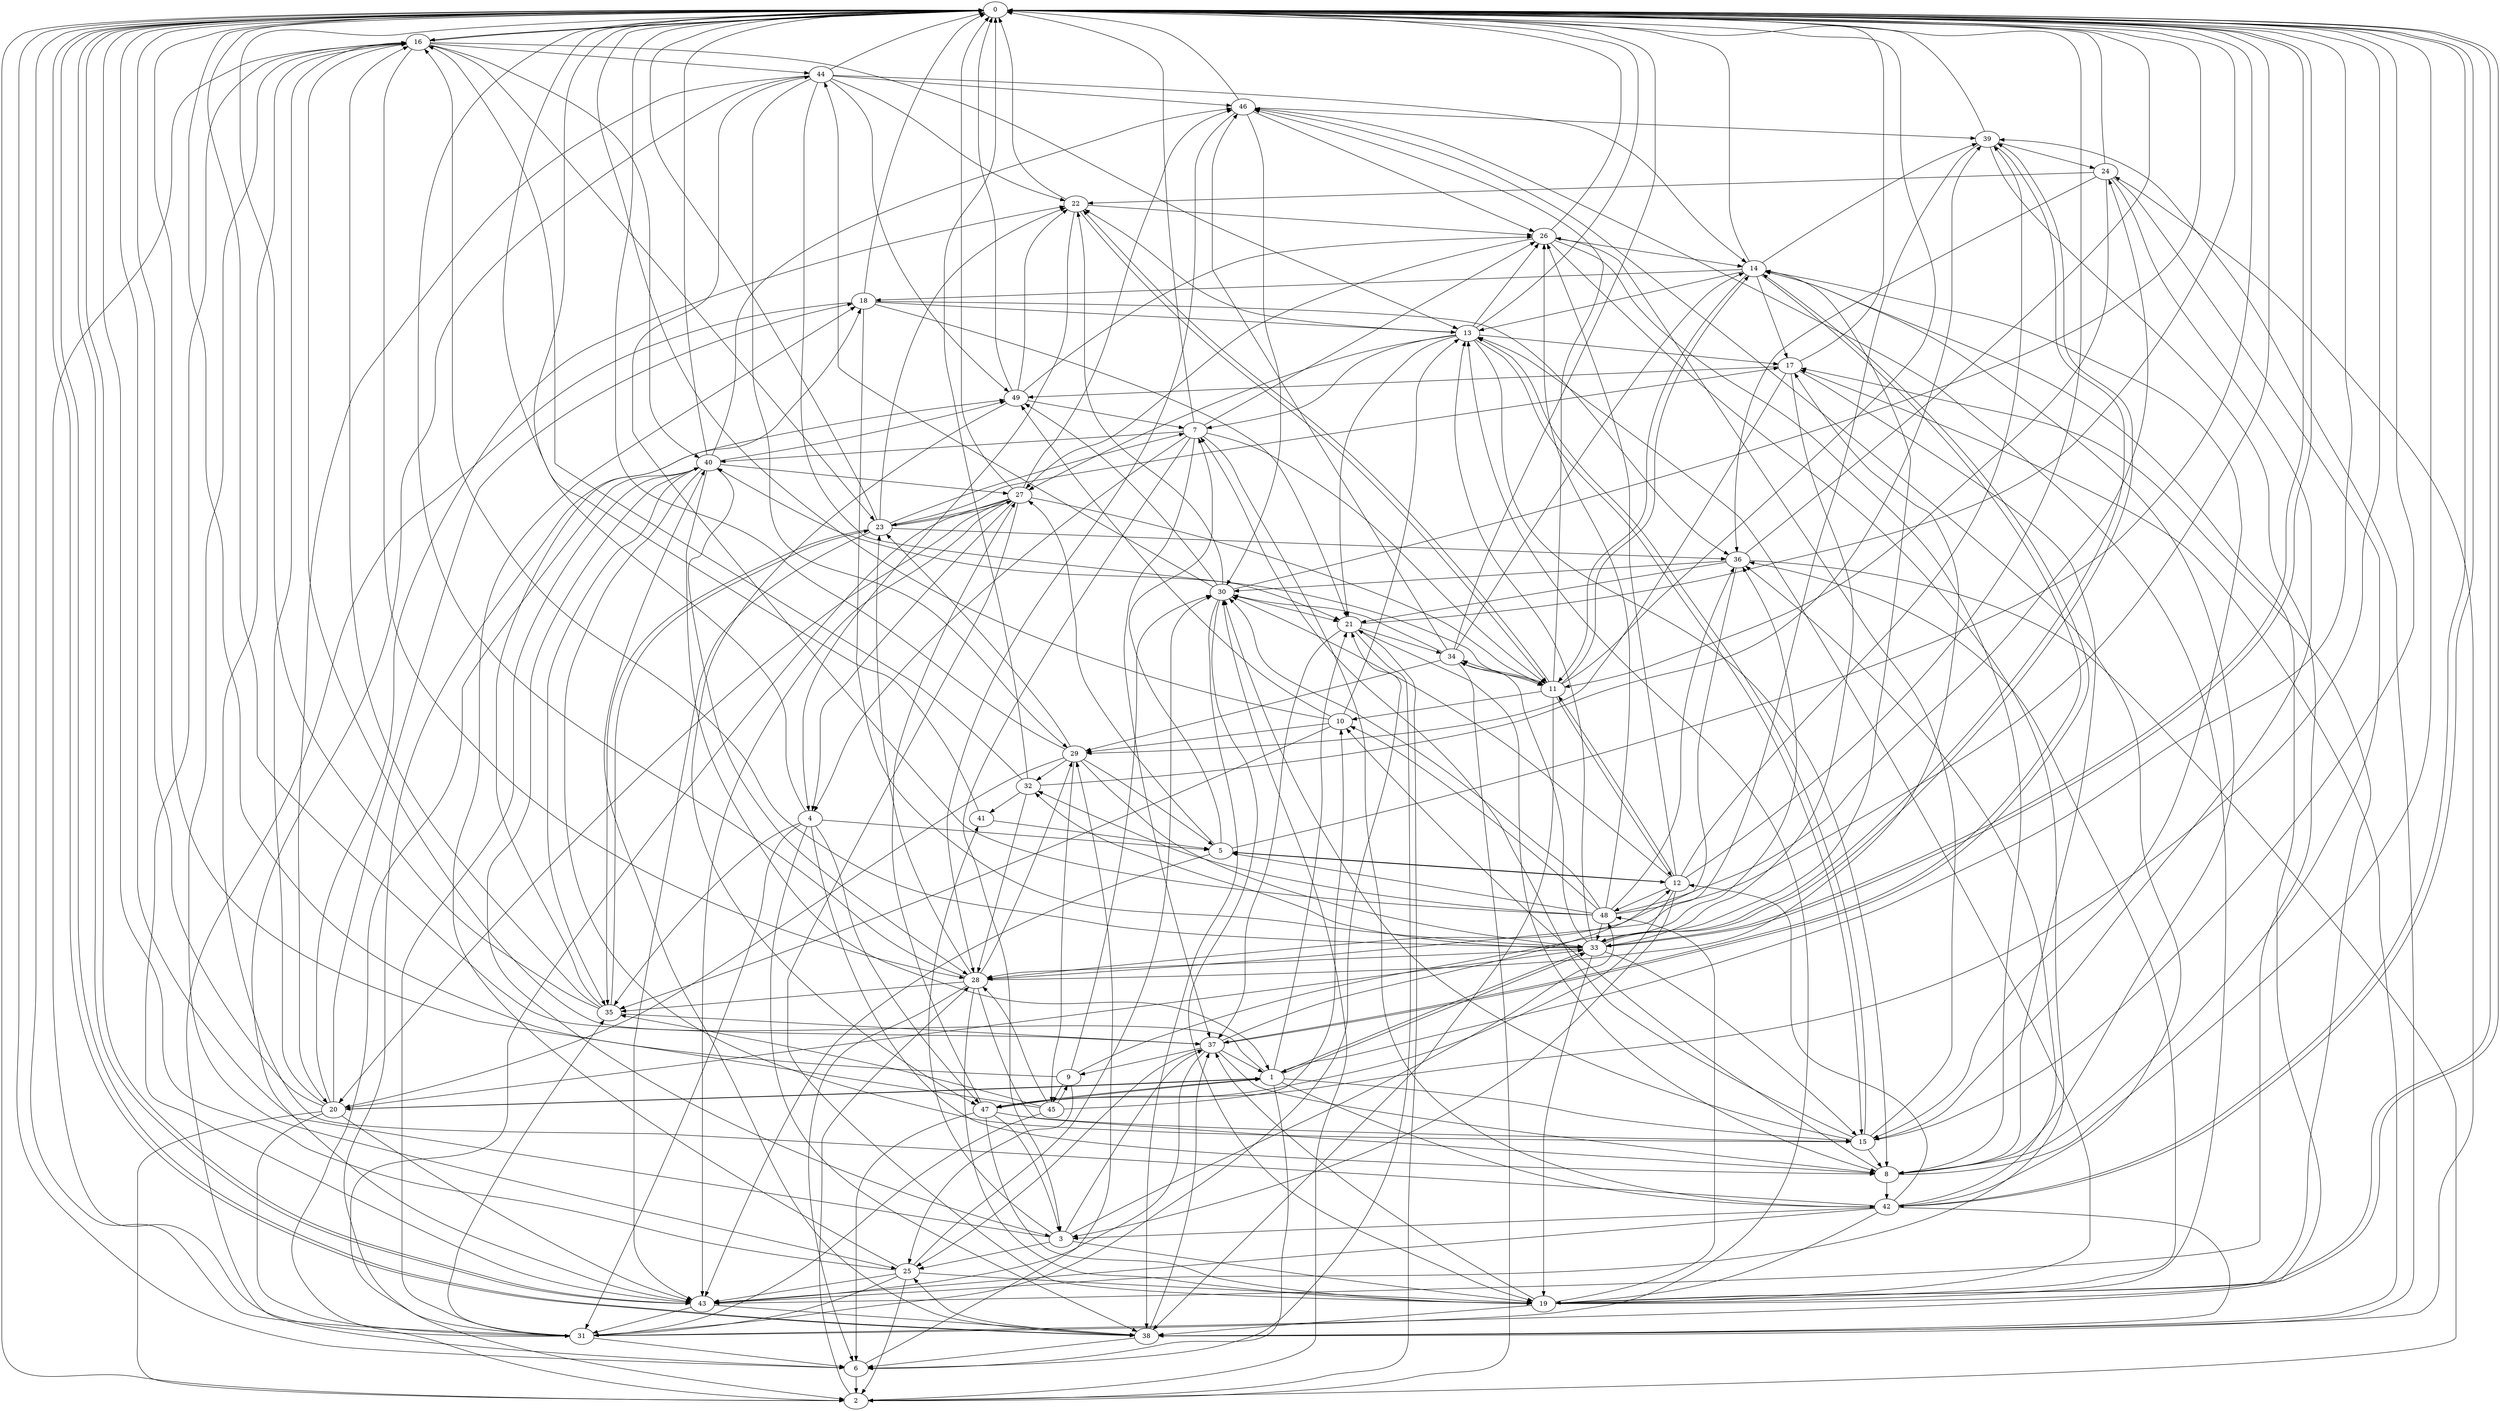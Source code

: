 strict digraph "" {
	0	 [component_delay=3];
	16	 [component_delay=3];
	0 -> 16	 [wire_delay=1];
	19	 [component_delay=3];
	0 -> 19	 [wire_delay=1];
	33	 [component_delay=3];
	0 -> 33	 [wire_delay=1];
	38	 [component_delay=3];
	0 -> 38	 [wire_delay=1];
	42	 [component_delay=3];
	0 -> 42	 [wire_delay=1];
	43	 [component_delay=3];
	0 -> 43	 [wire_delay=1];
	1	 [component_delay=3];
	1 -> 0	 [wire_delay=1];
	6	 [component_delay=3];
	1 -> 6	 [wire_delay=1];
	15	 [component_delay=3];
	1 -> 15	 [wire_delay=1];
	1 -> 16	 [wire_delay=1];
	20	 [component_delay=3];
	1 -> 20	 [wire_delay=1];
	21	 [component_delay=3];
	1 -> 21	 [wire_delay=1];
	1 -> 33	 [wire_delay=1];
	1 -> 42	 [wire_delay=1];
	47	 [component_delay=3];
	1 -> 47	 [wire_delay=1];
	2	 [component_delay=3];
	2 -> 0	 [wire_delay=1];
	2 -> 21	 [wire_delay=1];
	28	 [component_delay=3];
	2 -> 28	 [wire_delay=1];
	30	 [component_delay=3];
	2 -> 30	 [wire_delay=1];
	3	 [component_delay=3];
	3 -> 0	 [wire_delay=1];
	3 -> 19	 [wire_delay=1];
	25	 [component_delay=3];
	3 -> 25	 [wire_delay=1];
	37	 [component_delay=3];
	3 -> 37	 [wire_delay=1];
	41	 [component_delay=3];
	3 -> 41	 [wire_delay=1];
	48	 [component_delay=3];
	3 -> 48	 [wire_delay=1];
	4	 [component_delay=3];
	4 -> 0	 [wire_delay=1];
	5	 [component_delay=3];
	4 -> 5	 [wire_delay=1];
	8	 [component_delay=3];
	4 -> 8	 [wire_delay=1];
	31	 [component_delay=3];
	4 -> 31	 [wire_delay=1];
	35	 [component_delay=3];
	4 -> 35	 [wire_delay=1];
	4 -> 38	 [wire_delay=1];
	4 -> 47	 [wire_delay=1];
	5 -> 0	 [wire_delay=1];
	7	 [component_delay=3];
	5 -> 7	 [wire_delay=1];
	12	 [component_delay=3];
	5 -> 12	 [wire_delay=1];
	27	 [component_delay=3];
	5 -> 27	 [wire_delay=1];
	5 -> 43	 [wire_delay=1];
	6 -> 0	 [wire_delay=1];
	6 -> 2	 [wire_delay=1];
	29	 [component_delay=3];
	6 -> 29	 [wire_delay=1];
	7 -> 0	 [wire_delay=1];
	7 -> 3	 [wire_delay=1];
	7 -> 4	 [wire_delay=1];
	11	 [component_delay=3];
	7 -> 11	 [wire_delay=1];
	26	 [component_delay=3];
	7 -> 26	 [wire_delay=1];
	7 -> 37	 [wire_delay=1];
	40	 [component_delay=3];
	7 -> 40	 [wire_delay=1];
	7 -> 42	 [wire_delay=1];
	8 -> 0	 [wire_delay=1];
	10	 [component_delay=3];
	8 -> 10	 [wire_delay=1];
	14	 [component_delay=3];
	8 -> 14	 [wire_delay=1];
	8 -> 42	 [wire_delay=1];
	9	 [component_delay=3];
	9 -> 0	 [wire_delay=1];
	9 -> 25	 [wire_delay=1];
	9 -> 30	 [wire_delay=1];
	36	 [component_delay=3];
	9 -> 36	 [wire_delay=1];
	45	 [component_delay=3];
	9 -> 45	 [wire_delay=1];
	10 -> 0	 [wire_delay=1];
	13	 [component_delay=3];
	10 -> 13	 [wire_delay=1];
	10 -> 29	 [wire_delay=1];
	10 -> 35	 [wire_delay=1];
	49	 [component_delay=3];
	10 -> 49	 [wire_delay=1];
	11 -> 0	 [wire_delay=1];
	11 -> 10	 [wire_delay=1];
	11 -> 12	 [wire_delay=1];
	11 -> 14	 [wire_delay=1];
	22	 [component_delay=3];
	11 -> 22	 [wire_delay=1];
	34	 [component_delay=3];
	11 -> 34	 [wire_delay=1];
	11 -> 38	 [wire_delay=1];
	11 -> 40	 [wire_delay=1];
	46	 [component_delay=3];
	11 -> 46	 [wire_delay=1];
	12 -> 0	 [wire_delay=1];
	12 -> 3	 [wire_delay=1];
	12 -> 5	 [wire_delay=1];
	12 -> 11	 [wire_delay=1];
	12 -> 26	 [wire_delay=1];
	12 -> 30	 [wire_delay=1];
	39	 [component_delay=3];
	12 -> 39	 [wire_delay=1];
	12 -> 47	 [wire_delay=1];
	12 -> 48	 [wire_delay=1];
	13 -> 0	 [wire_delay=1];
	13 -> 7	 [wire_delay=1];
	13 -> 8	 [wire_delay=1];
	13 -> 15	 [wire_delay=1];
	17	 [component_delay=3];
	13 -> 17	 [wire_delay=1];
	13 -> 21	 [wire_delay=1];
	13 -> 22	 [wire_delay=1];
	13 -> 26	 [wire_delay=1];
	13 -> 27	 [wire_delay=1];
	14 -> 0	 [wire_delay=1];
	14 -> 11	 [wire_delay=1];
	14 -> 13	 [wire_delay=1];
	14 -> 15	 [wire_delay=1];
	14 -> 17	 [wire_delay=1];
	18	 [component_delay=3];
	14 -> 18	 [wire_delay=1];
	14 -> 37	 [wire_delay=1];
	14 -> 39	 [wire_delay=1];
	15 -> 0	 [wire_delay=1];
	15 -> 7	 [wire_delay=1];
	15 -> 8	 [wire_delay=1];
	15 -> 13	 [wire_delay=1];
	15 -> 26	 [wire_delay=1];
	15 -> 30	 [wire_delay=1];
	16 -> 0	 [wire_delay=1];
	16 -> 13	 [wire_delay=1];
	23	 [component_delay=3];
	16 -> 23	 [wire_delay=1];
	16 -> 25	 [wire_delay=1];
	16 -> 28	 [wire_delay=1];
	16 -> 31	 [wire_delay=1];
	16 -> 40	 [wire_delay=1];
	44	 [component_delay=3];
	16 -> 44	 [wire_delay=1];
	17 -> 0	 [wire_delay=1];
	17 -> 8	 [wire_delay=1];
	17 -> 29	 [wire_delay=1];
	17 -> 33	 [wire_delay=1];
	17 -> 49	 [wire_delay=1];
	18 -> 0	 [wire_delay=1];
	18 -> 6	 [wire_delay=1];
	18 -> 13	 [wire_delay=1];
	18 -> 21	 [wire_delay=1];
	18 -> 33	 [wire_delay=1];
	18 -> 36	 [wire_delay=1];
	19 -> 0	 [wire_delay=1];
	19 -> 13	 [wire_delay=1];
	19 -> 17	 [wire_delay=1];
	19 -> 36	 [wire_delay=1];
	19 -> 37	 [wire_delay=1];
	19 -> 38	 [wire_delay=1];
	19 -> 46	 [wire_delay=1];
	19 -> 48	 [wire_delay=1];
	20 -> 0	 [wire_delay=1];
	20 -> 1	 [wire_delay=1];
	20 -> 2	 [wire_delay=1];
	20 -> 16	 [wire_delay=1];
	20 -> 18	 [wire_delay=1];
	20 -> 22	 [wire_delay=1];
	20 -> 31	 [wire_delay=1];
	20 -> 33	 [wire_delay=1];
	20 -> 43	 [wire_delay=1];
	21 -> 0	 [wire_delay=1];
	21 -> 6	 [wire_delay=1];
	21 -> 8	 [wire_delay=1];
	21 -> 34	 [wire_delay=1];
	21 -> 37	 [wire_delay=1];
	22 -> 0	 [wire_delay=1];
	22 -> 4	 [wire_delay=1];
	22 -> 11	 [wire_delay=1];
	22 -> 26	 [wire_delay=1];
	23 -> 0	 [wire_delay=1];
	23 -> 7	 [wire_delay=1];
	23 -> 17	 [wire_delay=1];
	23 -> 22	 [wire_delay=1];
	23 -> 27	 [wire_delay=1];
	23 -> 35	 [wire_delay=1];
	23 -> 36	 [wire_delay=1];
	23 -> 43	 [wire_delay=1];
	24	 [component_delay=3];
	24 -> 0	 [wire_delay=1];
	24 -> 8	 [wire_delay=1];
	24 -> 11	 [wire_delay=1];
	24 -> 15	 [wire_delay=1];
	24 -> 22	 [wire_delay=1];
	24 -> 36	 [wire_delay=1];
	25 -> 0	 [wire_delay=1];
	25 -> 2	 [wire_delay=1];
	25 -> 18	 [wire_delay=1];
	25 -> 19	 [wire_delay=1];
	25 -> 30	 [wire_delay=1];
	25 -> 31	 [wire_delay=1];
	25 -> 43	 [wire_delay=1];
	26 -> 0	 [wire_delay=1];
	26 -> 8	 [wire_delay=1];
	26 -> 14	 [wire_delay=1];
	26 -> 27	 [wire_delay=1];
	26 -> 43	 [wire_delay=1];
	27 -> 0	 [wire_delay=1];
	27 -> 2	 [wire_delay=1];
	27 -> 4	 [wire_delay=1];
	27 -> 11	 [wire_delay=1];
	27 -> 19	 [wire_delay=1];
	27 -> 20	 [wire_delay=1];
	27 -> 23	 [wire_delay=1];
	27 -> 43	 [wire_delay=1];
	27 -> 46	 [wire_delay=1];
	28 -> 0	 [wire_delay=1];
	28 -> 6	 [wire_delay=1];
	28 -> 8	 [wire_delay=1];
	28 -> 17	 [wire_delay=1];
	28 -> 19	 [wire_delay=1];
	28 -> 23	 [wire_delay=1];
	28 -> 29	 [wire_delay=1];
	28 -> 35	 [wire_delay=1];
	29 -> 0	 [wire_delay=1];
	29 -> 5	 [wire_delay=1];
	29 -> 20	 [wire_delay=1];
	29 -> 23	 [wire_delay=1];
	32	 [component_delay=3];
	29 -> 32	 [wire_delay=1];
	29 -> 33	 [wire_delay=1];
	29 -> 45	 [wire_delay=1];
	30 -> 0	 [wire_delay=1];
	30 -> 19	 [wire_delay=1];
	30 -> 21	 [wire_delay=1];
	30 -> 22	 [wire_delay=1];
	30 -> 38	 [wire_delay=1];
	30 -> 44	 [wire_delay=1];
	30 -> 49	 [wire_delay=1];
	31 -> 0	 [wire_delay=1];
	31 -> 6	 [wire_delay=1];
	31 -> 13	 [wire_delay=1];
	31 -> 14	 [wire_delay=1];
	31 -> 21	 [wire_delay=1];
	31 -> 35	 [wire_delay=1];
	31 -> 40	 [wire_delay=1];
	31 -> 49	 [wire_delay=1];
	32 -> 0	 [wire_delay=1];
	32 -> 16	 [wire_delay=1];
	32 -> 28	 [wire_delay=1];
	32 -> 39	 [wire_delay=1];
	32 -> 41	 [wire_delay=1];
	33 -> 0	 [wire_delay=1];
	33 -> 1	 [wire_delay=1];
	33 -> 13	 [wire_delay=1];
	33 -> 14	 [wire_delay=1];
	33 -> 15	 [wire_delay=1];
	33 -> 16	 [wire_delay=1];
	33 -> 19	 [wire_delay=1];
	33 -> 28	 [wire_delay=1];
	33 -> 32	 [wire_delay=1];
	33 -> 34	 [wire_delay=1];
	33 -> 39	 [wire_delay=1];
	34 -> 0	 [wire_delay=1];
	34 -> 2	 [wire_delay=1];
	34 -> 11	 [wire_delay=1];
	34 -> 14	 [wire_delay=1];
	34 -> 29	 [wire_delay=1];
	34 -> 30	 [wire_delay=1];
	34 -> 46	 [wire_delay=1];
	35 -> 0	 [wire_delay=1];
	35 -> 16	 [wire_delay=1];
	35 -> 18	 [wire_delay=1];
	35 -> 23	 [wire_delay=1];
	35 -> 37	 [wire_delay=1];
	36 -> 0	 [wire_delay=1];
	36 -> 2	 [wire_delay=1];
	36 -> 21	 [wire_delay=1];
	36 -> 28	 [wire_delay=1];
	36 -> 30	 [wire_delay=1];
	37 -> 0	 [wire_delay=1];
	37 -> 1	 [wire_delay=1];
	37 -> 8	 [wire_delay=1];
	37 -> 9	 [wire_delay=1];
	37 -> 12	 [wire_delay=1];
	37 -> 14	 [wire_delay=1];
	37 -> 25	 [wire_delay=1];
	37 -> 43	 [wire_delay=1];
	38 -> 0	 [wire_delay=1];
	38 -> 6	 [wire_delay=1];
	38 -> 17	 [wire_delay=1];
	38 -> 24	 [wire_delay=1];
	38 -> 25	 [wire_delay=1];
	38 -> 37	 [wire_delay=1];
	38 -> 39	 [wire_delay=1];
	38 -> 40	 [wire_delay=1];
	39 -> 0	 [wire_delay=1];
	39 -> 24	 [wire_delay=1];
	39 -> 28	 [wire_delay=1];
	39 -> 33	 [wire_delay=1];
	39 -> 43	 [wire_delay=1];
	40 -> 0	 [wire_delay=1];
	40 -> 1	 [wire_delay=1];
	40 -> 2	 [wire_delay=1];
	40 -> 3	 [wire_delay=1];
	40 -> 15	 [wire_delay=1];
	40 -> 27	 [wire_delay=1];
	40 -> 28	 [wire_delay=1];
	40 -> 35	 [wire_delay=1];
	40 -> 46	 [wire_delay=1];
	40 -> 49	 [wire_delay=1];
	41 -> 0	 [wire_delay=1];
	41 -> 5	 [wire_delay=1];
	42 -> 0	 [wire_delay=1];
	42 -> 3	 [wire_delay=1];
	42 -> 12	 [wire_delay=1];
	42 -> 16	 [wire_delay=1];
	42 -> 19	 [wire_delay=1];
	42 -> 36	 [wire_delay=1];
	42 -> 38	 [wire_delay=1];
	42 -> 43	 [wire_delay=1];
	42 -> 46	 [wire_delay=1];
	43 -> 0	 [wire_delay=1];
	43 -> 16	 [wire_delay=1];
	43 -> 31	 [wire_delay=1];
	43 -> 38	 [wire_delay=1];
	44 -> 0	 [wire_delay=1];
	44 -> 14	 [wire_delay=1];
	44 -> 20	 [wire_delay=1];
	44 -> 21	 [wire_delay=1];
	44 -> 22	 [wire_delay=1];
	44 -> 29	 [wire_delay=1];
	44 -> 43	 [wire_delay=1];
	44 -> 46	 [wire_delay=1];
	44 -> 49	 [wire_delay=1];
	45 -> 0	 [wire_delay=1];
	45 -> 9	 [wire_delay=1];
	45 -> 10	 [wire_delay=1];
	45 -> 28	 [wire_delay=1];
	45 -> 31	 [wire_delay=1];
	45 -> 35	 [wire_delay=1];
	46 -> 0	 [wire_delay=1];
	46 -> 26	 [wire_delay=1];
	46 -> 28	 [wire_delay=1];
	46 -> 30	 [wire_delay=1];
	46 -> 39	 [wire_delay=1];
	47 -> 0	 [wire_delay=1];
	47 -> 1	 [wire_delay=1];
	47 -> 3	 [wire_delay=1];
	47 -> 6	 [wire_delay=1];
	47 -> 15	 [wire_delay=1];
	47 -> 19	 [wire_delay=1];
	47 -> 27	 [wire_delay=1];
	48 -> 0	 [wire_delay=1];
	48 -> 5	 [wire_delay=1];
	48 -> 10	 [wire_delay=1];
	48 -> 24	 [wire_delay=1];
	48 -> 26	 [wire_delay=1];
	48 -> 30	 [wire_delay=1];
	48 -> 32	 [wire_delay=1];
	48 -> 33	 [wire_delay=1];
	48 -> 36	 [wire_delay=1];
	48 -> 44	 [wire_delay=1];
	49 -> 0	 [wire_delay=1];
	49 -> 7	 [wire_delay=1];
	49 -> 22	 [wire_delay=1];
	49 -> 26	 [wire_delay=1];
	49 -> 47	 [wire_delay=1];
}
